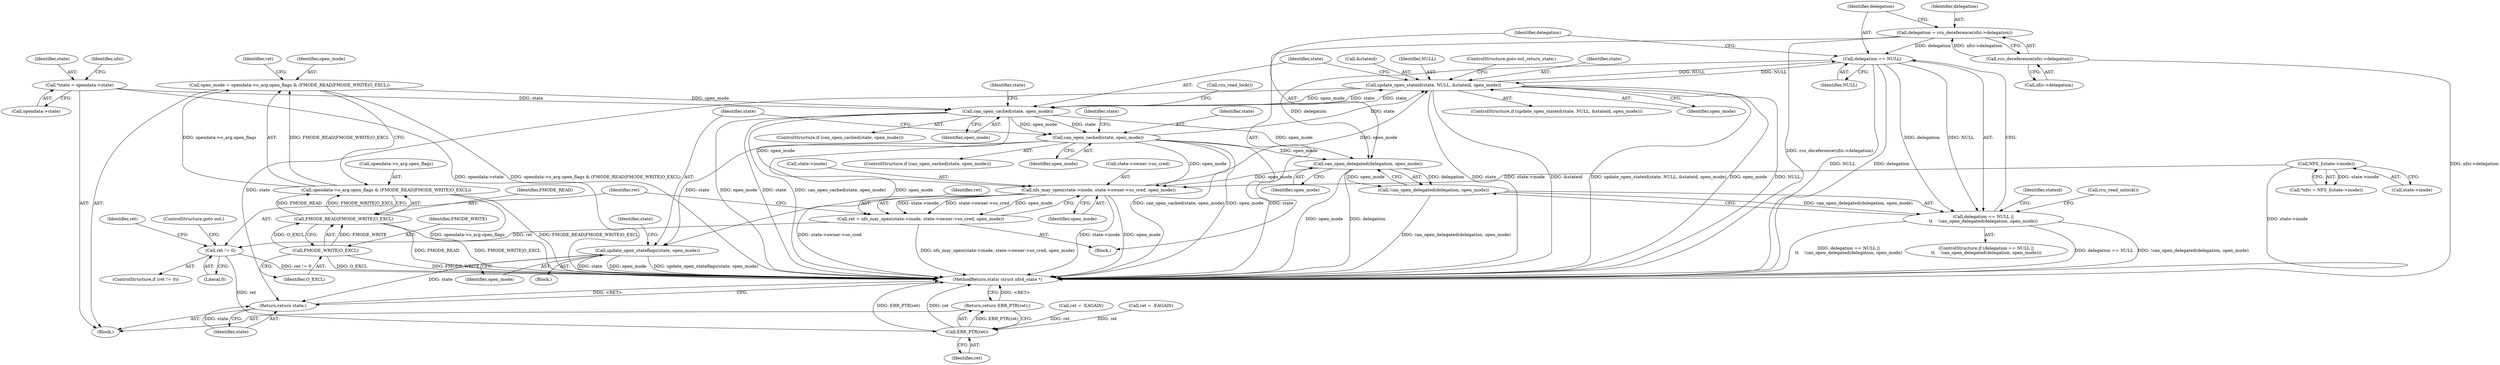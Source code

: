 digraph "1_linux_dc0b027dfadfcb8a5504f7d8052754bf8d501ab9_21@pointer" {
"1000185" [label="(Call,delegation == NULL)"];
"1000177" [label="(Call,delegation = rcu_dereference(nfsi->delegation))"];
"1000179" [label="(Call,rcu_dereference(nfsi->delegation))"];
"1000231" [label="(Call,update_open_stateid(state, NULL, &stateid, open_mode))"];
"1000154" [label="(Call,can_open_cached(state, open_mode))"];
"1000142" [label="(Call,can_open_cached(state, open_mode))"];
"1000106" [label="(Call,*state = opendata->state)"];
"1000120" [label="(Call,open_mode = opendata->o_arg.open_flags & (FMODE_READ|FMODE_WRITE|O_EXCL))"];
"1000122" [label="(Call,opendata->o_arg.open_flags & (FMODE_READ|FMODE_WRITE|O_EXCL))"];
"1000128" [label="(Call,FMODE_READ|FMODE_WRITE|O_EXCL)"];
"1000130" [label="(Call,FMODE_WRITE|O_EXCL)"];
"1000185" [label="(Call,delegation == NULL)"];
"1000211" [label="(Call,nfs_may_open(state->inode, state->owner->so_cred, open_mode))"];
"1000114" [label="(Call,NFS_I(state->inode))"];
"1000189" [label="(Call,can_open_delegated(delegation, open_mode))"];
"1000184" [label="(Call,delegation == NULL ||\n\t\t    !can_open_delegated(delegation, open_mode))"];
"1000188" [label="(Call,!can_open_delegated(delegation, open_mode))"];
"1000209" [label="(Call,ret = nfs_may_open(state->inode, state->owner->so_cred, open_mode))"];
"1000222" [label="(Call,ret != 0)"];
"1000240" [label="(Call,ERR_PTR(ret))"];
"1000239" [label="(Return,return ERR_PTR(ret);)"];
"1000158" [label="(Call,update_open_stateflags(state, open_mode))"];
"1000248" [label="(Return,return state;)"];
"1000209" [label="(Call,ret = nfs_may_open(state->inode, state->owner->so_cred, open_mode))"];
"1000224" [label="(Literal,0)"];
"1000173" [label="(Identifier,state)"];
"1000143" [label="(Identifier,state)"];
"1000190" [label="(Identifier,delegation)"];
"1000227" [label="(Identifier,ret)"];
"1000177" [label="(Call,delegation = rcu_dereference(nfsi->delegation))"];
"1000241" [label="(Identifier,ret)"];
"1000226" [label="(Call,ret = -EAGAIN)"];
"1000156" [label="(Identifier,open_mode)"];
"1000114" [label="(Call,NFS_I(state->inode))"];
"1000239" [label="(Return,return ERR_PTR(ret);)"];
"1000128" [label="(Call,FMODE_READ|FMODE_WRITE|O_EXCL)"];
"1000220" [label="(Identifier,open_mode)"];
"1000150" [label="(Identifier,state)"];
"1000141" [label="(ControlStructure,if (can_open_cached(state, open_mode)))"];
"1000186" [label="(Identifier,delegation)"];
"1000184" [label="(Call,delegation == NULL ||\n\t\t    !can_open_delegated(delegation, open_mode))"];
"1000123" [label="(Call,opendata->o_arg.open_flags)"];
"1000210" [label="(Identifier,ret)"];
"1000155" [label="(Identifier,state)"];
"1000115" [label="(Call,state->inode)"];
"1000212" [label="(Call,state->inode)"];
"1000230" [label="(ControlStructure,if (update_open_stateid(state, NULL, &stateid, open_mode)))"];
"1000159" [label="(Identifier,state)"];
"1000191" [label="(Identifier,open_mode)"];
"1000140" [label="(Block,)"];
"1000142" [label="(Call,can_open_cached(state, open_mode))"];
"1000120" [label="(Call,open_mode = opendata->o_arg.open_flags & (FMODE_READ|FMODE_WRITE|O_EXCL))"];
"1000187" [label="(Identifier,NULL)"];
"1000250" [label="(MethodReturn,static struct nfs4_state *)"];
"1000211" [label="(Call,nfs_may_open(state->inode, state->owner->so_cred, open_mode))"];
"1000129" [label="(Identifier,FMODE_READ)"];
"1000234" [label="(Call,&stateid)"];
"1000240" [label="(Call,ERR_PTR(ret))"];
"1000157" [label="(Block,)"];
"1000108" [label="(Call,opendata->state)"];
"1000183" [label="(ControlStructure,if (delegation == NULL ||\n\t\t    !can_open_delegated(delegation, open_mode)))"];
"1000178" [label="(Identifier,delegation)"];
"1000144" [label="(Identifier,open_mode)"];
"1000130" [label="(Call,FMODE_WRITE|O_EXCL)"];
"1000197" [label="(Identifier,stateid)"];
"1000248" [label="(Return,return state;)"];
"1000236" [label="(Identifier,open_mode)"];
"1000189" [label="(Call,can_open_delegated(delegation, open_mode))"];
"1000176" [label="(Call,rcu_read_lock())"];
"1000249" [label="(Identifier,state)"];
"1000233" [label="(Identifier,NULL)"];
"1000107" [label="(Identifier,state)"];
"1000135" [label="(Call,ret = -EAGAIN)"];
"1000106" [label="(Call,*state = opendata->state)"];
"1000121" [label="(Identifier,open_mode)"];
"1000112" [label="(Call,*nfsi = NFS_I(state->inode))"];
"1000231" [label="(Call,update_open_stateid(state, NULL, &stateid, open_mode))"];
"1000221" [label="(ControlStructure,if (ret != 0))"];
"1000215" [label="(Call,state->owner->so_cred)"];
"1000237" [label="(ControlStructure,goto out_return_state;)"];
"1000158" [label="(Call,update_open_stateflags(state, open_mode))"];
"1000180" [label="(Call,nfsi->delegation)"];
"1000153" [label="(ControlStructure,if (can_open_cached(state, open_mode)))"];
"1000113" [label="(Identifier,nfsi)"];
"1000132" [label="(Identifier,O_EXCL)"];
"1000232" [label="(Identifier,state)"];
"1000223" [label="(Identifier,ret)"];
"1000154" [label="(Call,can_open_cached(state, open_mode))"];
"1000122" [label="(Call,opendata->o_arg.open_flags & (FMODE_READ|FMODE_WRITE|O_EXCL))"];
"1000225" [label="(ControlStructure,goto out;)"];
"1000188" [label="(Call,!can_open_delegated(delegation, open_mode))"];
"1000160" [label="(Identifier,open_mode)"];
"1000179" [label="(Call,rcu_dereference(nfsi->delegation))"];
"1000193" [label="(Call,rcu_read_unlock())"];
"1000131" [label="(Identifier,FMODE_WRITE)"];
"1000222" [label="(Call,ret != 0)"];
"1000104" [label="(Block,)"];
"1000185" [label="(Call,delegation == NULL)"];
"1000165" [label="(Identifier,state)"];
"1000136" [label="(Identifier,ret)"];
"1000185" -> "1000184"  [label="AST: "];
"1000185" -> "1000187"  [label="CFG: "];
"1000186" -> "1000185"  [label="AST: "];
"1000187" -> "1000185"  [label="AST: "];
"1000190" -> "1000185"  [label="CFG: "];
"1000184" -> "1000185"  [label="CFG: "];
"1000185" -> "1000250"  [label="DDG: delegation"];
"1000185" -> "1000250"  [label="DDG: NULL"];
"1000185" -> "1000184"  [label="DDG: delegation"];
"1000185" -> "1000184"  [label="DDG: NULL"];
"1000177" -> "1000185"  [label="DDG: delegation"];
"1000231" -> "1000185"  [label="DDG: NULL"];
"1000185" -> "1000189"  [label="DDG: delegation"];
"1000185" -> "1000231"  [label="DDG: NULL"];
"1000177" -> "1000140"  [label="AST: "];
"1000177" -> "1000179"  [label="CFG: "];
"1000178" -> "1000177"  [label="AST: "];
"1000179" -> "1000177"  [label="AST: "];
"1000186" -> "1000177"  [label="CFG: "];
"1000177" -> "1000250"  [label="DDG: rcu_dereference(nfsi->delegation)"];
"1000179" -> "1000177"  [label="DDG: nfsi->delegation"];
"1000179" -> "1000180"  [label="CFG: "];
"1000180" -> "1000179"  [label="AST: "];
"1000179" -> "1000250"  [label="DDG: nfsi->delegation"];
"1000231" -> "1000230"  [label="AST: "];
"1000231" -> "1000236"  [label="CFG: "];
"1000232" -> "1000231"  [label="AST: "];
"1000233" -> "1000231"  [label="AST: "];
"1000234" -> "1000231"  [label="AST: "];
"1000236" -> "1000231"  [label="AST: "];
"1000143" -> "1000231"  [label="CFG: "];
"1000237" -> "1000231"  [label="CFG: "];
"1000231" -> "1000250"  [label="DDG: update_open_stateid(state, NULL, &stateid, open_mode)"];
"1000231" -> "1000250"  [label="DDG: open_mode"];
"1000231" -> "1000250"  [label="DDG: NULL"];
"1000231" -> "1000250"  [label="DDG: state"];
"1000231" -> "1000250"  [label="DDG: &stateid"];
"1000231" -> "1000142"  [label="DDG: state"];
"1000231" -> "1000142"  [label="DDG: open_mode"];
"1000154" -> "1000231"  [label="DDG: state"];
"1000142" -> "1000231"  [label="DDG: state"];
"1000211" -> "1000231"  [label="DDG: open_mode"];
"1000231" -> "1000248"  [label="DDG: state"];
"1000154" -> "1000153"  [label="AST: "];
"1000154" -> "1000156"  [label="CFG: "];
"1000155" -> "1000154"  [label="AST: "];
"1000156" -> "1000154"  [label="AST: "];
"1000159" -> "1000154"  [label="CFG: "];
"1000173" -> "1000154"  [label="CFG: "];
"1000154" -> "1000250"  [label="DDG: state"];
"1000154" -> "1000250"  [label="DDG: can_open_cached(state, open_mode)"];
"1000154" -> "1000250"  [label="DDG: open_mode"];
"1000142" -> "1000154"  [label="DDG: state"];
"1000142" -> "1000154"  [label="DDG: open_mode"];
"1000154" -> "1000158"  [label="DDG: state"];
"1000154" -> "1000158"  [label="DDG: open_mode"];
"1000154" -> "1000189"  [label="DDG: open_mode"];
"1000154" -> "1000211"  [label="DDG: open_mode"];
"1000142" -> "1000141"  [label="AST: "];
"1000142" -> "1000144"  [label="CFG: "];
"1000143" -> "1000142"  [label="AST: "];
"1000144" -> "1000142"  [label="AST: "];
"1000150" -> "1000142"  [label="CFG: "];
"1000176" -> "1000142"  [label="CFG: "];
"1000142" -> "1000250"  [label="DDG: can_open_cached(state, open_mode)"];
"1000142" -> "1000250"  [label="DDG: open_mode"];
"1000142" -> "1000250"  [label="DDG: state"];
"1000106" -> "1000142"  [label="DDG: state"];
"1000120" -> "1000142"  [label="DDG: open_mode"];
"1000142" -> "1000189"  [label="DDG: open_mode"];
"1000142" -> "1000211"  [label="DDG: open_mode"];
"1000106" -> "1000104"  [label="AST: "];
"1000106" -> "1000108"  [label="CFG: "];
"1000107" -> "1000106"  [label="AST: "];
"1000108" -> "1000106"  [label="AST: "];
"1000113" -> "1000106"  [label="CFG: "];
"1000106" -> "1000250"  [label="DDG: opendata->state"];
"1000120" -> "1000104"  [label="AST: "];
"1000120" -> "1000122"  [label="CFG: "];
"1000121" -> "1000120"  [label="AST: "];
"1000122" -> "1000120"  [label="AST: "];
"1000136" -> "1000120"  [label="CFG: "];
"1000120" -> "1000250"  [label="DDG: opendata->o_arg.open_flags & (FMODE_READ|FMODE_WRITE|O_EXCL)"];
"1000122" -> "1000120"  [label="DDG: opendata->o_arg.open_flags"];
"1000122" -> "1000120"  [label="DDG: FMODE_READ|FMODE_WRITE|O_EXCL"];
"1000122" -> "1000128"  [label="CFG: "];
"1000123" -> "1000122"  [label="AST: "];
"1000128" -> "1000122"  [label="AST: "];
"1000122" -> "1000250"  [label="DDG: opendata->o_arg.open_flags"];
"1000122" -> "1000250"  [label="DDG: FMODE_READ|FMODE_WRITE|O_EXCL"];
"1000128" -> "1000122"  [label="DDG: FMODE_READ"];
"1000128" -> "1000122"  [label="DDG: FMODE_WRITE|O_EXCL"];
"1000128" -> "1000130"  [label="CFG: "];
"1000129" -> "1000128"  [label="AST: "];
"1000130" -> "1000128"  [label="AST: "];
"1000128" -> "1000250"  [label="DDG: FMODE_WRITE|O_EXCL"];
"1000128" -> "1000250"  [label="DDG: FMODE_READ"];
"1000130" -> "1000128"  [label="DDG: FMODE_WRITE"];
"1000130" -> "1000128"  [label="DDG: O_EXCL"];
"1000130" -> "1000132"  [label="CFG: "];
"1000131" -> "1000130"  [label="AST: "];
"1000132" -> "1000130"  [label="AST: "];
"1000130" -> "1000250"  [label="DDG: O_EXCL"];
"1000130" -> "1000250"  [label="DDG: FMODE_WRITE"];
"1000211" -> "1000209"  [label="AST: "];
"1000211" -> "1000220"  [label="CFG: "];
"1000212" -> "1000211"  [label="AST: "];
"1000215" -> "1000211"  [label="AST: "];
"1000220" -> "1000211"  [label="AST: "];
"1000209" -> "1000211"  [label="CFG: "];
"1000211" -> "1000250"  [label="DDG: state->inode"];
"1000211" -> "1000250"  [label="DDG: open_mode"];
"1000211" -> "1000250"  [label="DDG: state->owner->so_cred"];
"1000211" -> "1000209"  [label="DDG: state->inode"];
"1000211" -> "1000209"  [label="DDG: state->owner->so_cred"];
"1000211" -> "1000209"  [label="DDG: open_mode"];
"1000114" -> "1000211"  [label="DDG: state->inode"];
"1000189" -> "1000211"  [label="DDG: open_mode"];
"1000114" -> "1000112"  [label="AST: "];
"1000114" -> "1000115"  [label="CFG: "];
"1000115" -> "1000114"  [label="AST: "];
"1000112" -> "1000114"  [label="CFG: "];
"1000114" -> "1000250"  [label="DDG: state->inode"];
"1000114" -> "1000112"  [label="DDG: state->inode"];
"1000189" -> "1000188"  [label="AST: "];
"1000189" -> "1000191"  [label="CFG: "];
"1000190" -> "1000189"  [label="AST: "];
"1000191" -> "1000189"  [label="AST: "];
"1000188" -> "1000189"  [label="CFG: "];
"1000189" -> "1000250"  [label="DDG: delegation"];
"1000189" -> "1000250"  [label="DDG: open_mode"];
"1000189" -> "1000188"  [label="DDG: delegation"];
"1000189" -> "1000188"  [label="DDG: open_mode"];
"1000184" -> "1000183"  [label="AST: "];
"1000184" -> "1000188"  [label="CFG: "];
"1000188" -> "1000184"  [label="AST: "];
"1000193" -> "1000184"  [label="CFG: "];
"1000197" -> "1000184"  [label="CFG: "];
"1000184" -> "1000250"  [label="DDG: delegation == NULL"];
"1000184" -> "1000250"  [label="DDG: !can_open_delegated(delegation, open_mode)"];
"1000184" -> "1000250"  [label="DDG: delegation == NULL ||\n\t\t    !can_open_delegated(delegation, open_mode)"];
"1000188" -> "1000184"  [label="DDG: can_open_delegated(delegation, open_mode)"];
"1000188" -> "1000250"  [label="DDG: can_open_delegated(delegation, open_mode)"];
"1000209" -> "1000140"  [label="AST: "];
"1000210" -> "1000209"  [label="AST: "];
"1000223" -> "1000209"  [label="CFG: "];
"1000209" -> "1000250"  [label="DDG: nfs_may_open(state->inode, state->owner->so_cred, open_mode)"];
"1000209" -> "1000222"  [label="DDG: ret"];
"1000222" -> "1000221"  [label="AST: "];
"1000222" -> "1000224"  [label="CFG: "];
"1000223" -> "1000222"  [label="AST: "];
"1000224" -> "1000222"  [label="AST: "];
"1000225" -> "1000222"  [label="CFG: "];
"1000227" -> "1000222"  [label="CFG: "];
"1000222" -> "1000250"  [label="DDG: ret != 0"];
"1000222" -> "1000240"  [label="DDG: ret"];
"1000240" -> "1000239"  [label="AST: "];
"1000240" -> "1000241"  [label="CFG: "];
"1000241" -> "1000240"  [label="AST: "];
"1000239" -> "1000240"  [label="CFG: "];
"1000240" -> "1000250"  [label="DDG: ERR_PTR(ret)"];
"1000240" -> "1000250"  [label="DDG: ret"];
"1000240" -> "1000239"  [label="DDG: ERR_PTR(ret)"];
"1000226" -> "1000240"  [label="DDG: ret"];
"1000135" -> "1000240"  [label="DDG: ret"];
"1000239" -> "1000104"  [label="AST: "];
"1000250" -> "1000239"  [label="CFG: "];
"1000239" -> "1000250"  [label="DDG: <RET>"];
"1000158" -> "1000157"  [label="AST: "];
"1000158" -> "1000160"  [label="CFG: "];
"1000159" -> "1000158"  [label="AST: "];
"1000160" -> "1000158"  [label="AST: "];
"1000165" -> "1000158"  [label="CFG: "];
"1000158" -> "1000250"  [label="DDG: state"];
"1000158" -> "1000250"  [label="DDG: open_mode"];
"1000158" -> "1000250"  [label="DDG: update_open_stateflags(state, open_mode)"];
"1000158" -> "1000248"  [label="DDG: state"];
"1000248" -> "1000104"  [label="AST: "];
"1000248" -> "1000249"  [label="CFG: "];
"1000249" -> "1000248"  [label="AST: "];
"1000250" -> "1000248"  [label="CFG: "];
"1000248" -> "1000250"  [label="DDG: <RET>"];
"1000249" -> "1000248"  [label="DDG: state"];
}
